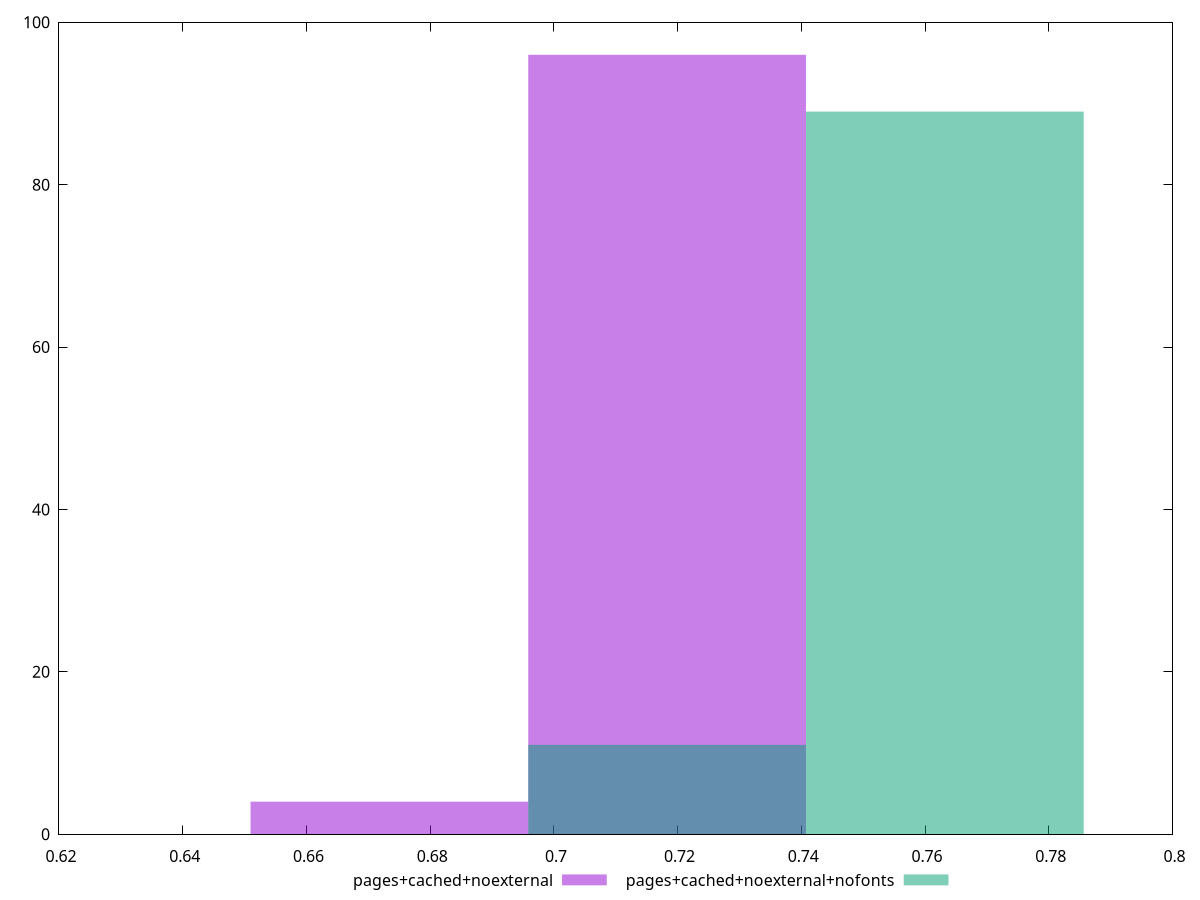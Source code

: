 reset
set terminal svg size 640, 500 enhanced background rgb 'white'
set output "reprap/meta/score/comparison/histogram/5_vs_6.svg"

$pagesCachedNoexternal <<EOF
0.6734099957116428 4
0.7183039954257524 96
EOF

$pagesCachedNoexternalNofonts <<EOF
0.763197995139862 89
0.7183039954257524 11
EOF

set key outside below
set boxwidth 0.044893999714109525
set yrange [0:100]
set style fill transparent solid 0.5 noborder

plot \
  $pagesCachedNoexternal title "pages+cached+noexternal" with boxes, \
  $pagesCachedNoexternalNofonts title "pages+cached+noexternal+nofonts" with boxes, \


reset